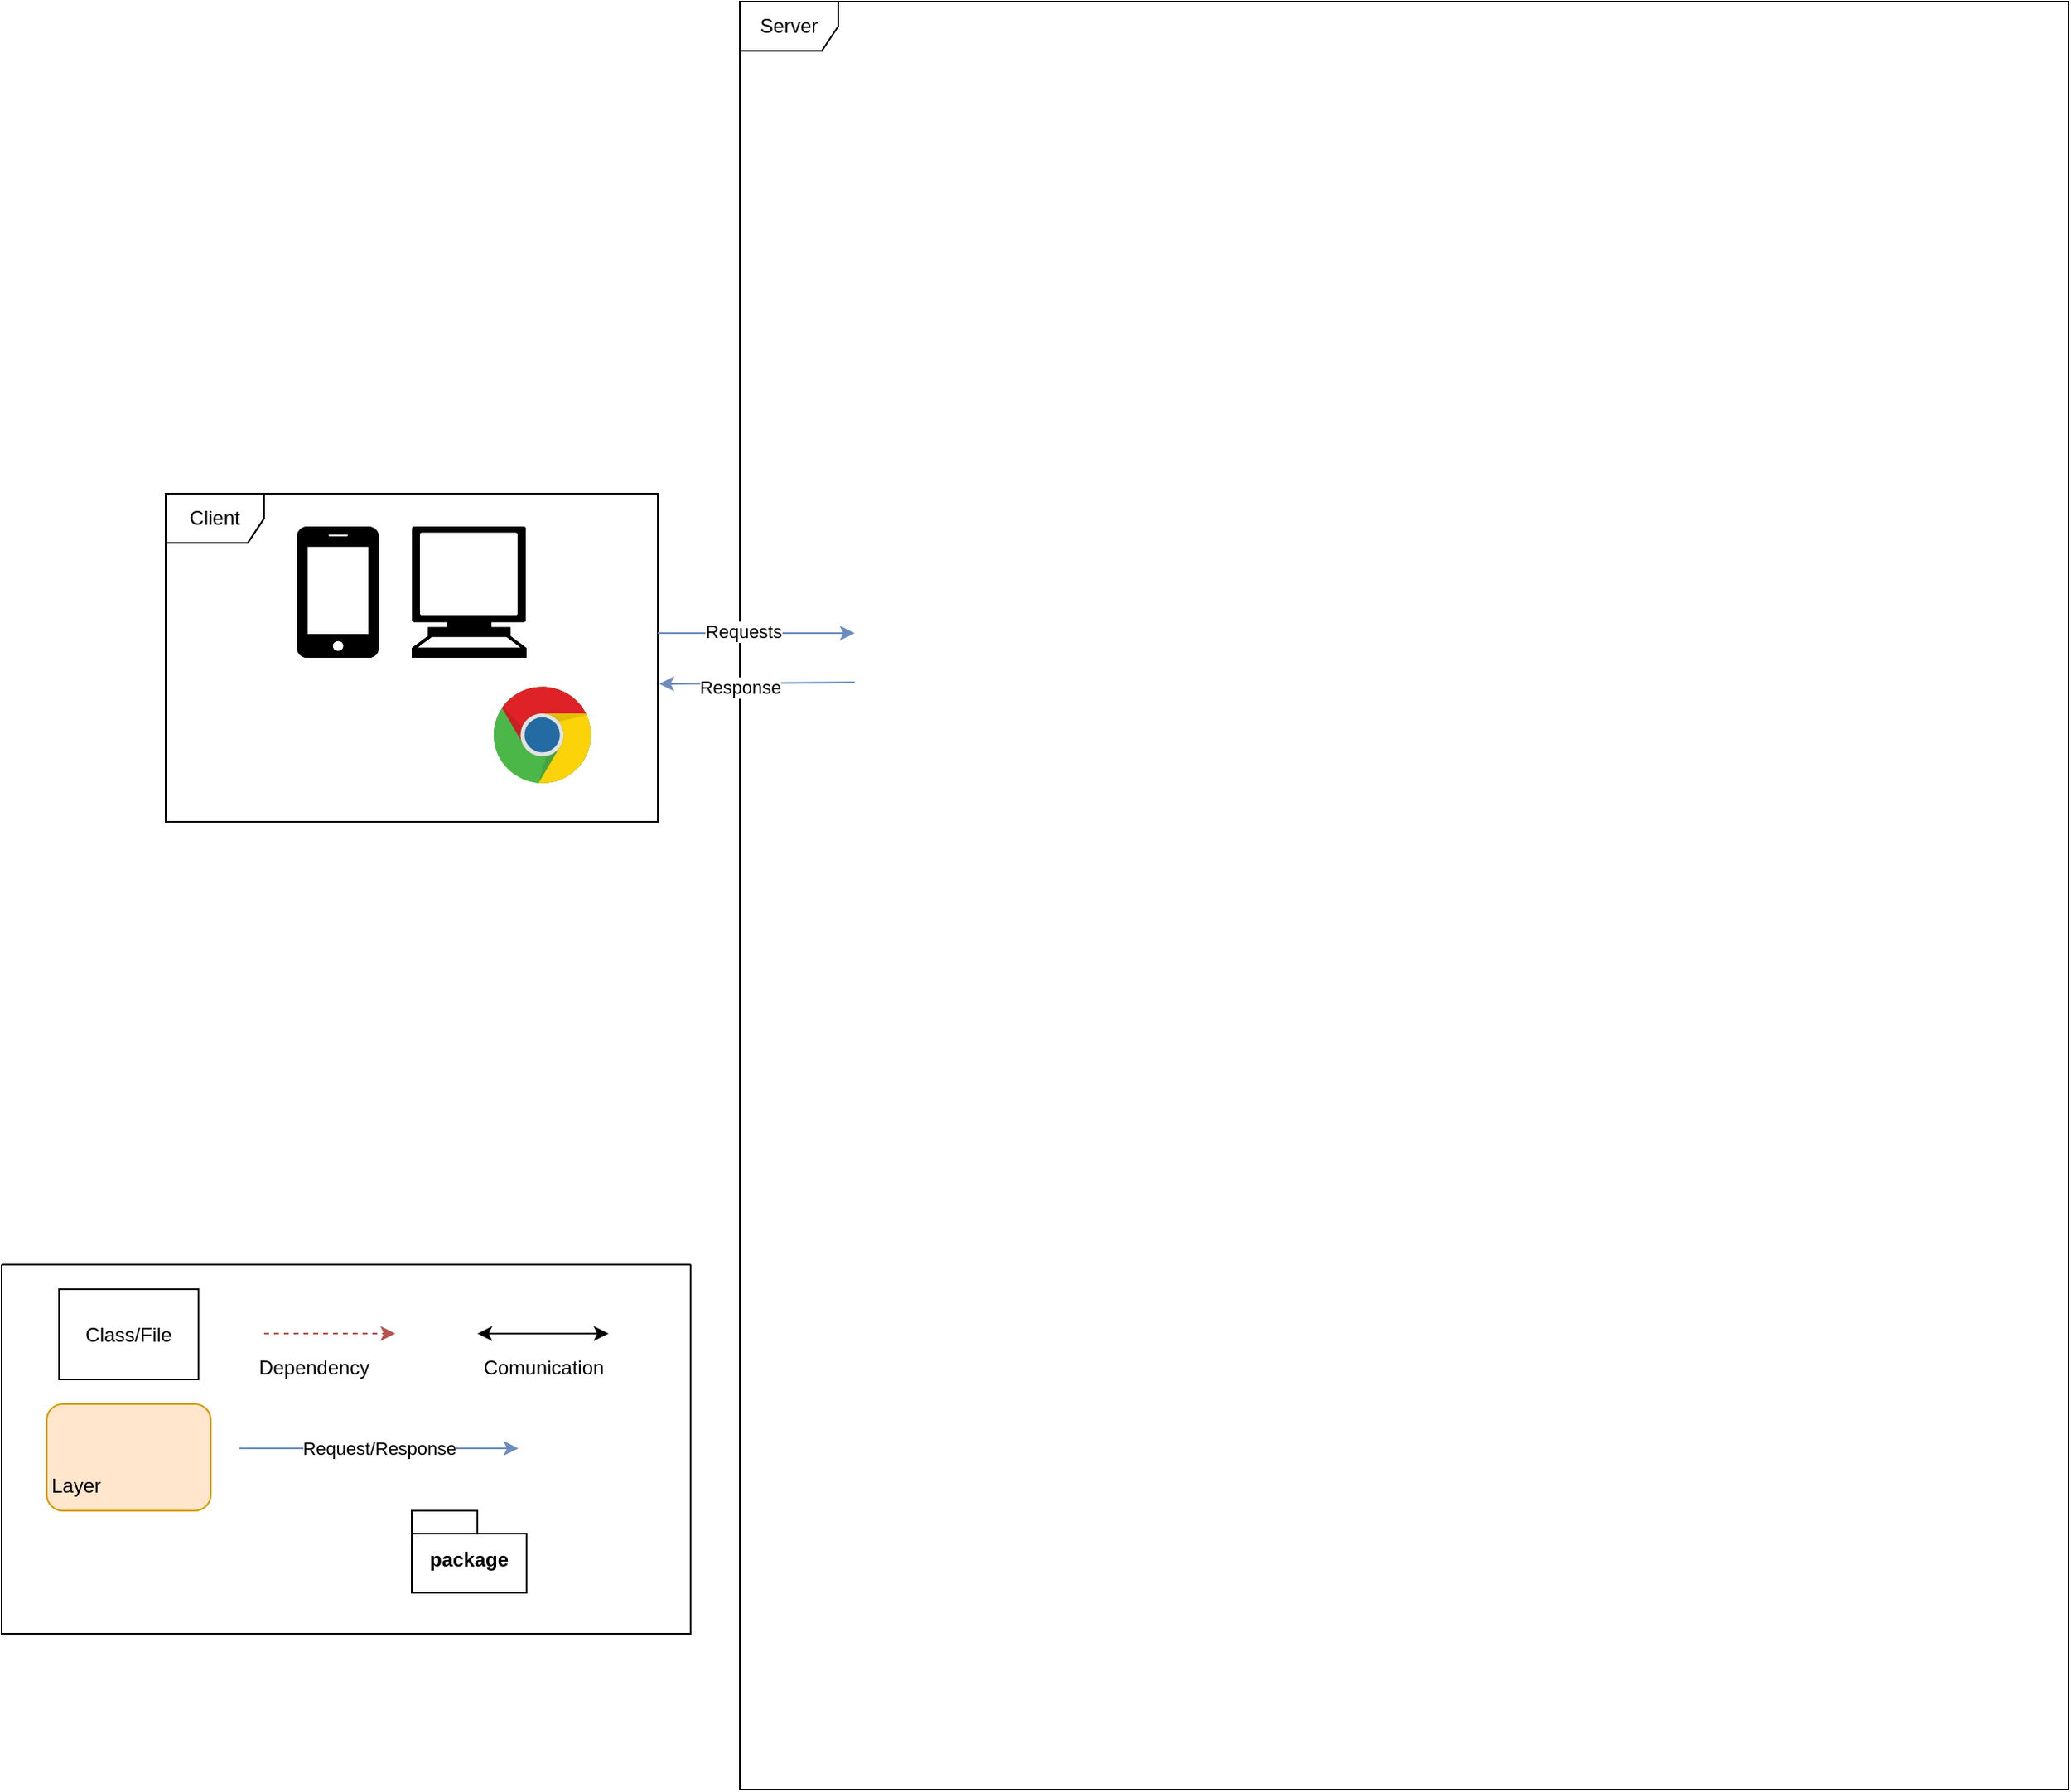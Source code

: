 <mxfile version="21.3.7" type="device">
  <diagram name="Page-1" id="Ck5LSHp_cHwPalRI9T7m">
    <mxGraphModel dx="2762" dy="1119" grid="1" gridSize="10" guides="1" tooltips="1" connect="1" arrows="1" fold="1" page="1" pageScale="1" pageWidth="850" pageHeight="1100" math="0" shadow="0">
      <root>
        <mxCell id="0" />
        <mxCell id="1" parent="0" />
        <mxCell id="VO7MqQJ7MxYWRzIfcvDW-9" value="" style="group" vertex="1" connectable="0" parent="1">
          <mxGeometry x="20" y="310" width="300" height="200" as="geometry" />
        </mxCell>
        <mxCell id="VO7MqQJ7MxYWRzIfcvDW-10" value="Client" style="shape=umlFrame;whiteSpace=wrap;html=1;pointerEvents=0;perimeterSpacing=0;" vertex="1" parent="VO7MqQJ7MxYWRzIfcvDW-9">
          <mxGeometry width="300" height="200" as="geometry" />
        </mxCell>
        <mxCell id="VO7MqQJ7MxYWRzIfcvDW-11" value="" style="sketch=0;pointerEvents=1;shadow=0;dashed=0;html=1;strokeColor=none;fillColor=#000000;labelPosition=center;verticalLabelPosition=bottom;verticalAlign=top;outlineConnect=0;align=center;shape=mxgraph.office.devices.cell_phone_iphone_proportional;" vertex="1" parent="VO7MqQJ7MxYWRzIfcvDW-9">
          <mxGeometry x="80" y="20" width="50" height="80" as="geometry" />
        </mxCell>
        <mxCell id="VO7MqQJ7MxYWRzIfcvDW-12" value="" style="shape=mxgraph.signs.tech.computer;html=1;pointerEvents=1;fillColor=#000000;strokeColor=none;verticalLabelPosition=bottom;verticalAlign=top;align=center;" vertex="1" parent="VO7MqQJ7MxYWRzIfcvDW-9">
          <mxGeometry x="150" y="20" width="70" height="80" as="geometry" />
        </mxCell>
        <mxCell id="VO7MqQJ7MxYWRzIfcvDW-13" value="" style="dashed=0;outlineConnect=0;html=1;align=center;labelPosition=center;verticalLabelPosition=bottom;verticalAlign=top;shape=mxgraph.weblogos.chrome" vertex="1" parent="VO7MqQJ7MxYWRzIfcvDW-9">
          <mxGeometry x="200" y="117.7" width="60" height="60" as="geometry" />
        </mxCell>
        <mxCell id="VO7MqQJ7MxYWRzIfcvDW-14" value="" style="shape=image;verticalLabelPosition=bottom;labelBackgroundColor=default;verticalAlign=top;aspect=fixed;imageAspect=0;image=https://upload.wikimedia.org/wikipedia/commons/thumb/2/28/Firefox_logo%2C_2017.svg/800px-Firefox_logo%2C_2017.svg.png;" vertex="1" parent="VO7MqQJ7MxYWRzIfcvDW-9">
          <mxGeometry x="110" y="112.7" width="70" height="70" as="geometry" />
        </mxCell>
        <mxCell id="VO7MqQJ7MxYWRzIfcvDW-15" value="Client" style="shape=umlFrame;whiteSpace=wrap;html=1;pointerEvents=0;perimeterSpacing=0;" vertex="1" parent="VO7MqQJ7MxYWRzIfcvDW-9">
          <mxGeometry width="300" height="200" as="geometry" />
        </mxCell>
        <mxCell id="VO7MqQJ7MxYWRzIfcvDW-16" value="" style="sketch=0;pointerEvents=1;shadow=0;dashed=0;html=1;strokeColor=none;fillColor=#000000;labelPosition=center;verticalLabelPosition=bottom;verticalAlign=top;outlineConnect=0;align=center;shape=mxgraph.office.devices.cell_phone_iphone_proportional;" vertex="1" parent="VO7MqQJ7MxYWRzIfcvDW-9">
          <mxGeometry x="80" y="20" width="50" height="80" as="geometry" />
        </mxCell>
        <mxCell id="VO7MqQJ7MxYWRzIfcvDW-17" value="" style="shape=mxgraph.signs.tech.computer;html=1;pointerEvents=1;fillColor=#000000;strokeColor=none;verticalLabelPosition=bottom;verticalAlign=top;align=center;" vertex="1" parent="VO7MqQJ7MxYWRzIfcvDW-9">
          <mxGeometry x="150" y="20" width="70" height="80" as="geometry" />
        </mxCell>
        <mxCell id="VO7MqQJ7MxYWRzIfcvDW-18" value="" style="dashed=0;outlineConnect=0;html=1;align=center;labelPosition=center;verticalLabelPosition=bottom;verticalAlign=top;shape=mxgraph.weblogos.chrome" vertex="1" parent="VO7MqQJ7MxYWRzIfcvDW-9">
          <mxGeometry x="200" y="117.7" width="60" height="60" as="geometry" />
        </mxCell>
        <mxCell id="VO7MqQJ7MxYWRzIfcvDW-19" value="" style="shape=image;verticalLabelPosition=bottom;labelBackgroundColor=default;verticalAlign=top;aspect=fixed;imageAspect=0;image=https://upload.wikimedia.org/wikipedia/commons/thumb/2/28/Firefox_logo,_2017.svg/800px-Firefox_logo,_2017.svg.png;" vertex="1" parent="VO7MqQJ7MxYWRzIfcvDW-9">
          <mxGeometry x="110" y="112.7" width="70" height="70" as="geometry" />
        </mxCell>
        <mxCell id="VO7MqQJ7MxYWRzIfcvDW-20" value="" style="shape=image;verticalLabelPosition=bottom;labelBackgroundColor=default;verticalAlign=top;aspect=fixed;imageAspect=0;image=https://upload.wikimedia.org/wikipedia/commons/thumb/5/52/Safari_browser_logo.svg/2057px-Safari_browser_logo.svg.png;" vertex="1" parent="VO7MqQJ7MxYWRzIfcvDW-9">
          <mxGeometry x="20" y="117.7" width="67.58" height="67.3" as="geometry" />
        </mxCell>
        <mxCell id="VO7MqQJ7MxYWRzIfcvDW-21" value="Server" style="shape=umlFrame;whiteSpace=wrap;html=1;pointerEvents=0;perimeterSpacing=0;" vertex="1" parent="1">
          <mxGeometry x="370" y="10" width="810" height="1090" as="geometry" />
        </mxCell>
        <mxCell id="VO7MqQJ7MxYWRzIfcvDW-35" style="edgeStyle=orthogonalEdgeStyle;rounded=0;orthogonalLoop=1;jettySize=auto;html=1;exitX=0;exitY=0.25;exitDx=0;exitDy=0;endArrow=none;endFill=0;startArrow=classic;startFill=1;fillColor=#dae8fc;strokeColor=#6c8ebf;" edge="1" parent="1">
          <mxGeometry relative="1" as="geometry">
            <mxPoint x="440" y="395" as="sourcePoint" />
            <mxPoint x="320" y="395" as="targetPoint" />
            <Array as="points" />
          </mxGeometry>
        </mxCell>
        <mxCell id="VO7MqQJ7MxYWRzIfcvDW-36" value="Requests" style="edgeLabel;html=1;align=center;verticalAlign=middle;resizable=0;points=[];" vertex="1" connectable="0" parent="VO7MqQJ7MxYWRzIfcvDW-35">
          <mxGeometry x="0.274" y="-1" relative="1" as="geometry">
            <mxPoint x="8" as="offset" />
          </mxGeometry>
        </mxCell>
        <mxCell id="VO7MqQJ7MxYWRzIfcvDW-37" style="edgeStyle=orthogonalEdgeStyle;rounded=0;orthogonalLoop=1;jettySize=auto;html=1;exitX=0;exitY=0.75;exitDx=0;exitDy=0;entryX=1.003;entryY=0.58;entryDx=0;entryDy=0;entryPerimeter=0;fillColor=#dae8fc;strokeColor=#6c8ebf;" edge="1" parent="1" target="VO7MqQJ7MxYWRzIfcvDW-15">
          <mxGeometry relative="1" as="geometry">
            <mxPoint x="440" y="425" as="sourcePoint" />
          </mxGeometry>
        </mxCell>
        <mxCell id="VO7MqQJ7MxYWRzIfcvDW-38" value="Response" style="edgeLabel;html=1;align=center;verticalAlign=middle;resizable=0;points=[];" vertex="1" connectable="0" parent="VO7MqQJ7MxYWRzIfcvDW-37">
          <mxGeometry x="0.284" y="2" relative="1" as="geometry">
            <mxPoint x="6" as="offset" />
          </mxGeometry>
        </mxCell>
        <mxCell id="VO7MqQJ7MxYWRzIfcvDW-84" value="" style="swimlane;startSize=0;" vertex="1" parent="1">
          <mxGeometry x="-80" y="780" width="420" height="225" as="geometry">
            <mxRectangle x="20" y="755" width="50" height="40" as="alternateBounds" />
          </mxGeometry>
        </mxCell>
        <mxCell id="VO7MqQJ7MxYWRzIfcvDW-85" value="Class/File" style="html=1;whiteSpace=wrap;" vertex="1" parent="VO7MqQJ7MxYWRzIfcvDW-84">
          <mxGeometry x="35" y="15" width="85" height="55" as="geometry" />
        </mxCell>
        <mxCell id="VO7MqQJ7MxYWRzIfcvDW-86" value="" style="rounded=1;whiteSpace=wrap;html=1;fillColor=#ffe6cc;strokeColor=#d79b00;align=left;" vertex="1" parent="VO7MqQJ7MxYWRzIfcvDW-84">
          <mxGeometry x="27.5" y="85" width="100" height="65" as="geometry" />
        </mxCell>
        <mxCell id="VO7MqQJ7MxYWRzIfcvDW-87" value="Layer" style="text;html=1;align=center;verticalAlign=middle;resizable=0;points=[];autosize=1;strokeColor=none;fillColor=none;" vertex="1" parent="VO7MqQJ7MxYWRzIfcvDW-84">
          <mxGeometry x="20" y="120" width="50" height="30" as="geometry" />
        </mxCell>
        <mxCell id="VO7MqQJ7MxYWRzIfcvDW-88" value="" style="endArrow=classic;html=1;rounded=0;fillColor=#f8cecc;strokeColor=#b85450;dashed=1;" edge="1" parent="VO7MqQJ7MxYWRzIfcvDW-84">
          <mxGeometry width="50" height="50" relative="1" as="geometry">
            <mxPoint x="160" y="42.05" as="sourcePoint" />
            <mxPoint x="240" y="42.05" as="targetPoint" />
          </mxGeometry>
        </mxCell>
        <mxCell id="VO7MqQJ7MxYWRzIfcvDW-89" value="" style="endArrow=classic;html=1;rounded=0;startArrow=classic;startFill=1;" edge="1" parent="VO7MqQJ7MxYWRzIfcvDW-84">
          <mxGeometry width="50" height="50" relative="1" as="geometry">
            <mxPoint x="290" y="42.05" as="sourcePoint" />
            <mxPoint x="370" y="42.05" as="targetPoint" />
          </mxGeometry>
        </mxCell>
        <mxCell id="VO7MqQJ7MxYWRzIfcvDW-90" value="Comunication" style="text;html=1;align=center;verticalAlign=middle;resizable=0;points=[];autosize=1;strokeColor=none;fillColor=none;" vertex="1" parent="VO7MqQJ7MxYWRzIfcvDW-84">
          <mxGeometry x="280" y="48" width="100" height="30" as="geometry" />
        </mxCell>
        <mxCell id="VO7MqQJ7MxYWRzIfcvDW-91" value="package" style="shape=folder;fontStyle=1;spacingTop=10;tabWidth=40;tabHeight=14;tabPosition=left;html=1;whiteSpace=wrap;" vertex="1" parent="VO7MqQJ7MxYWRzIfcvDW-84">
          <mxGeometry x="250" y="150" width="70" height="50" as="geometry" />
        </mxCell>
        <mxCell id="VO7MqQJ7MxYWRzIfcvDW-92" value="" style="endArrow=classic;html=1;rounded=0;startArrow=none;startFill=0;fillColor=#dae8fc;strokeColor=#6c8ebf;" edge="1" parent="VO7MqQJ7MxYWRzIfcvDW-84">
          <mxGeometry width="50" height="50" relative="1" as="geometry">
            <mxPoint x="145" y="112.05" as="sourcePoint" />
            <mxPoint x="315" y="112.05" as="targetPoint" />
          </mxGeometry>
        </mxCell>
        <mxCell id="VO7MqQJ7MxYWRzIfcvDW-93" value="Request/Response" style="edgeLabel;html=1;align=center;verticalAlign=middle;resizable=0;points=[];" vertex="1" connectable="0" parent="VO7MqQJ7MxYWRzIfcvDW-92">
          <mxGeometry x="-0.282" relative="1" as="geometry">
            <mxPoint x="24" as="offset" />
          </mxGeometry>
        </mxCell>
        <mxCell id="VO7MqQJ7MxYWRzIfcvDW-94" value="Dependency" style="text;html=1;align=center;verticalAlign=middle;resizable=0;points=[];autosize=1;strokeColor=none;fillColor=none;" vertex="1" parent="1">
          <mxGeometry x="65" y="828" width="90" height="30" as="geometry" />
        </mxCell>
      </root>
    </mxGraphModel>
  </diagram>
</mxfile>
